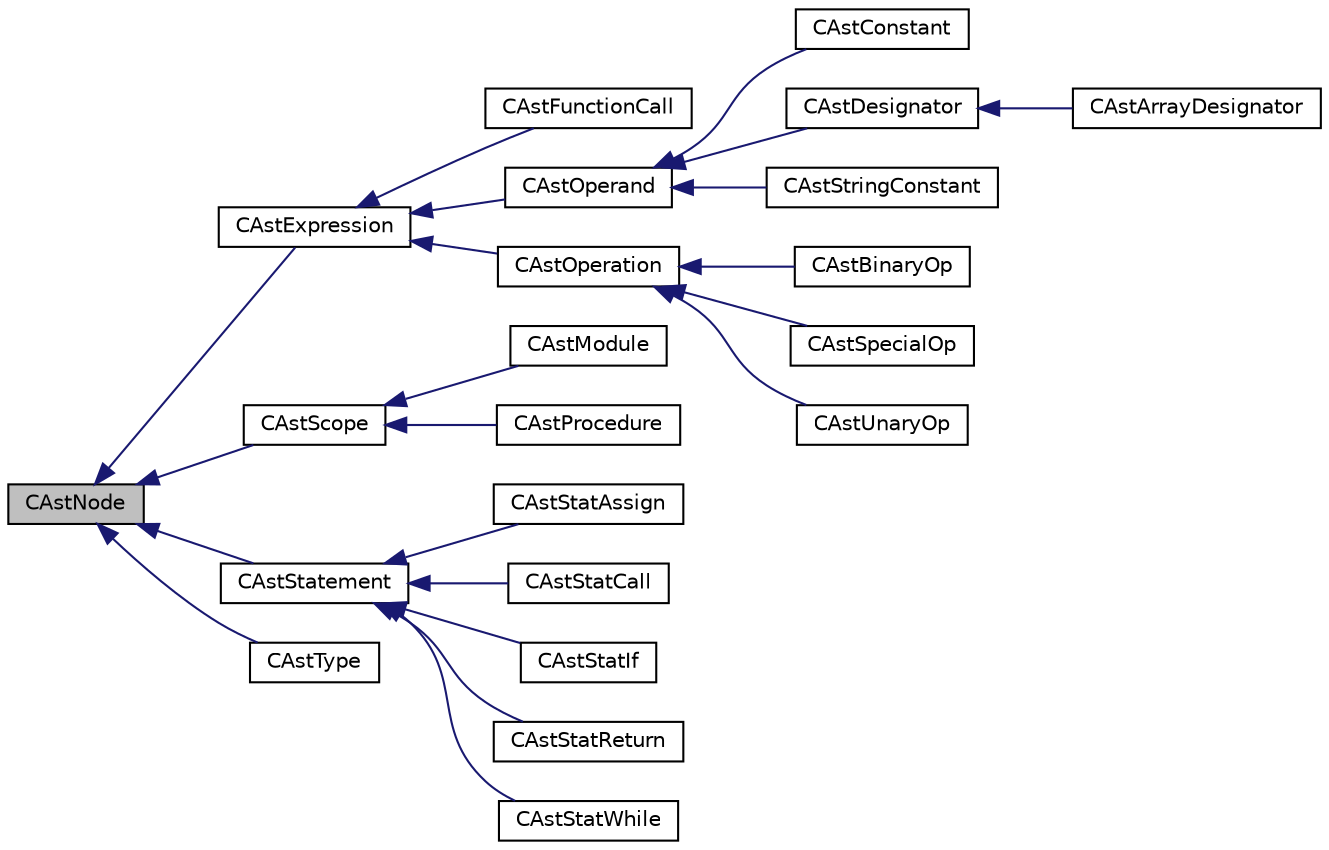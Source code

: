 digraph "CAstNode"
{
  edge [fontname="Helvetica",fontsize="10",labelfontname="Helvetica",labelfontsize="10"];
  node [fontname="Helvetica",fontsize="10",shape=record];
  rankdir="LR";
  Node0 [label="CAstNode",height=0.2,width=0.4,color="black", fillcolor="grey75", style="filled", fontcolor="black"];
  Node0 -> Node1 [dir="back",color="midnightblue",fontsize="10",style="solid",fontname="Helvetica"];
  Node1 [label="CAstExpression",height=0.2,width=0.4,color="black", fillcolor="white", style="filled",URL="$classCAstExpression.html",tooltip="AST expression node. "];
  Node1 -> Node2 [dir="back",color="midnightblue",fontsize="10",style="solid",fontname="Helvetica"];
  Node2 [label="CAstFunctionCall",height=0.2,width=0.4,color="black", fillcolor="white", style="filled",URL="$classCAstFunctionCall.html",tooltip="AST function call node. "];
  Node1 -> Node3 [dir="back",color="midnightblue",fontsize="10",style="solid",fontname="Helvetica"];
  Node3 [label="CAstOperand",height=0.2,width=0.4,color="black", fillcolor="white", style="filled",URL="$classCAstOperand.html",tooltip="AST operand node. "];
  Node3 -> Node4 [dir="back",color="midnightblue",fontsize="10",style="solid",fontname="Helvetica"];
  Node4 [label="CAstConstant",height=0.2,width=0.4,color="black", fillcolor="white", style="filled",URL="$classCAstConstant.html",tooltip="AST constant operand node. "];
  Node3 -> Node5 [dir="back",color="midnightblue",fontsize="10",style="solid",fontname="Helvetica"];
  Node5 [label="CAstDesignator",height=0.2,width=0.4,color="black", fillcolor="white", style="filled",URL="$classCAstDesignator.html",tooltip="AST designator. "];
  Node5 -> Node6 [dir="back",color="midnightblue",fontsize="10",style="solid",fontname="Helvetica"];
  Node6 [label="CAstArrayDesignator",height=0.2,width=0.4,color="black", fillcolor="white", style="filled",URL="$classCAstArrayDesignator.html",tooltip="AST array designator. "];
  Node3 -> Node7 [dir="back",color="midnightblue",fontsize="10",style="solid",fontname="Helvetica"];
  Node7 [label="CAstStringConstant",height=0.2,width=0.4,color="black", fillcolor="white", style="filled",URL="$classCAstStringConstant.html",tooltip="AST string constant operand node. "];
  Node1 -> Node8 [dir="back",color="midnightblue",fontsize="10",style="solid",fontname="Helvetica"];
  Node8 [label="CAstOperation",height=0.2,width=0.4,color="black", fillcolor="white", style="filled",URL="$classCAstOperation.html",tooltip="AST operation node. "];
  Node8 -> Node9 [dir="back",color="midnightblue",fontsize="10",style="solid",fontname="Helvetica"];
  Node9 [label="CAstBinaryOp",height=0.2,width=0.4,color="black", fillcolor="white", style="filled",URL="$classCAstBinaryOp.html",tooltip="AST binary operation node. "];
  Node8 -> Node10 [dir="back",color="midnightblue",fontsize="10",style="solid",fontname="Helvetica"];
  Node10 [label="CAstSpecialOp",height=0.2,width=0.4,color="black", fillcolor="white", style="filled",URL="$classCAstSpecialOp.html",tooltip="AST special operation node. "];
  Node8 -> Node11 [dir="back",color="midnightblue",fontsize="10",style="solid",fontname="Helvetica"];
  Node11 [label="CAstUnaryOp",height=0.2,width=0.4,color="black", fillcolor="white", style="filled",URL="$classCAstUnaryOp.html",tooltip="AST unary operation node. "];
  Node0 -> Node12 [dir="back",color="midnightblue",fontsize="10",style="solid",fontname="Helvetica"];
  Node12 [label="CAstScope",height=0.2,width=0.4,color="black", fillcolor="white", style="filled",URL="$classCAstScope.html",tooltip="AST scope node. "];
  Node12 -> Node13 [dir="back",color="midnightblue",fontsize="10",style="solid",fontname="Helvetica"];
  Node13 [label="CAstModule",height=0.2,width=0.4,color="black", fillcolor="white", style="filled",URL="$classCAstModule.html",tooltip="AST module scope. "];
  Node12 -> Node14 [dir="back",color="midnightblue",fontsize="10",style="solid",fontname="Helvetica"];
  Node14 [label="CAstProcedure",height=0.2,width=0.4,color="black", fillcolor="white", style="filled",URL="$classCAstProcedure.html",tooltip="AST procedure scope. "];
  Node0 -> Node15 [dir="back",color="midnightblue",fontsize="10",style="solid",fontname="Helvetica"];
  Node15 [label="CAstStatement",height=0.2,width=0.4,color="black", fillcolor="white", style="filled",URL="$classCAstStatement.html",tooltip="AST statement node. "];
  Node15 -> Node16 [dir="back",color="midnightblue",fontsize="10",style="solid",fontname="Helvetica"];
  Node16 [label="CAstStatAssign",height=0.2,width=0.4,color="black", fillcolor="white", style="filled",URL="$classCAstStatAssign.html",tooltip="AST assignment statement node. "];
  Node15 -> Node17 [dir="back",color="midnightblue",fontsize="10",style="solid",fontname="Helvetica"];
  Node17 [label="CAstStatCall",height=0.2,width=0.4,color="black", fillcolor="white", style="filled",URL="$classCAstStatCall.html",tooltip="AST procedure call statement node. "];
  Node15 -> Node18 [dir="back",color="midnightblue",fontsize="10",style="solid",fontname="Helvetica"];
  Node18 [label="CAstStatIf",height=0.2,width=0.4,color="black", fillcolor="white", style="filled",URL="$classCAstStatIf.html",tooltip="AST if-else statement node. "];
  Node15 -> Node19 [dir="back",color="midnightblue",fontsize="10",style="solid",fontname="Helvetica"];
  Node19 [label="CAstStatReturn",height=0.2,width=0.4,color="black", fillcolor="white", style="filled",URL="$classCAstStatReturn.html",tooltip="AST return statement node. "];
  Node15 -> Node20 [dir="back",color="midnightblue",fontsize="10",style="solid",fontname="Helvetica"];
  Node20 [label="CAstStatWhile",height=0.2,width=0.4,color="black", fillcolor="white", style="filled",URL="$classCAstStatWhile.html",tooltip="AST while statement node. "];
  Node0 -> Node21 [dir="back",color="midnightblue",fontsize="10",style="solid",fontname="Helvetica"];
  Node21 [label="CAstType",height=0.2,width=0.4,color="black", fillcolor="white", style="filled",URL="$classCAstType.html",tooltip="AST type node. "];
}
